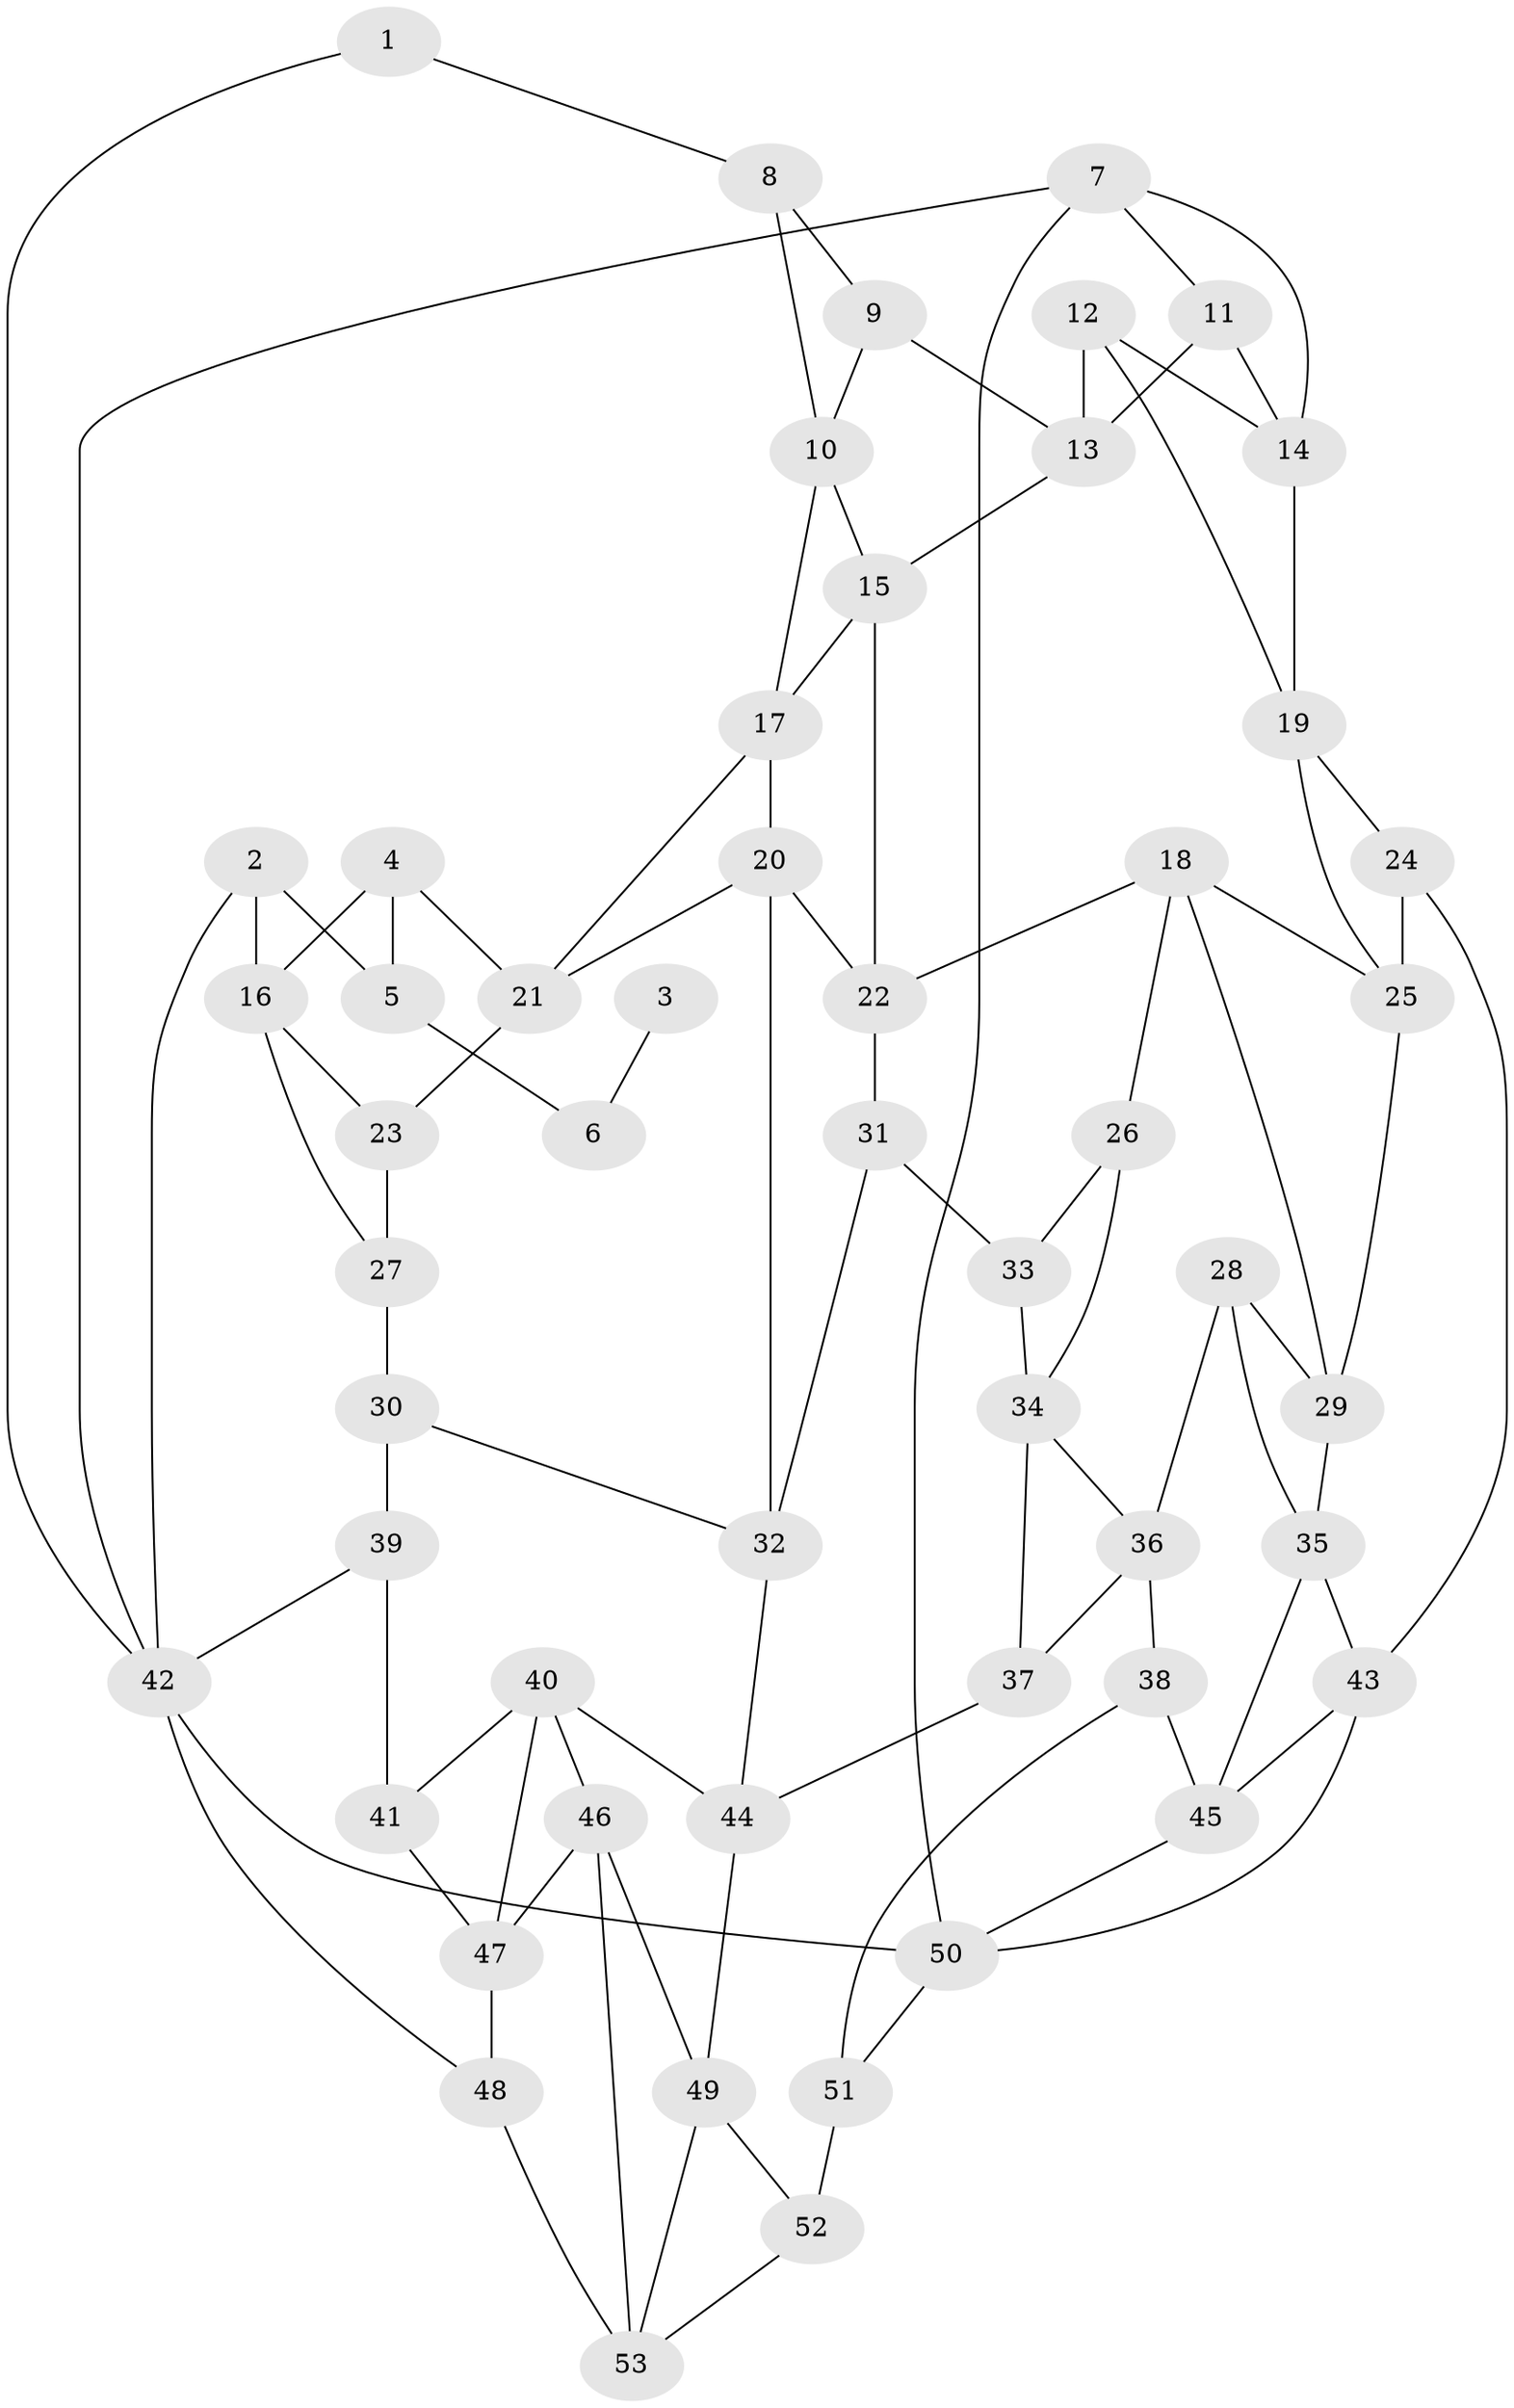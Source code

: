 // original degree distribution, {4: 0.22641509433962265, 6: 0.22641509433962265, 5: 0.5188679245283019, 3: 0.02830188679245283}
// Generated by graph-tools (version 1.1) at 2025/03/03/09/25 03:03:19]
// undirected, 53 vertices, 93 edges
graph export_dot {
graph [start="1"]
  node [color=gray90,style=filled];
  1;
  2;
  3;
  4;
  5;
  6;
  7;
  8;
  9;
  10;
  11;
  12;
  13;
  14;
  15;
  16;
  17;
  18;
  19;
  20;
  21;
  22;
  23;
  24;
  25;
  26;
  27;
  28;
  29;
  30;
  31;
  32;
  33;
  34;
  35;
  36;
  37;
  38;
  39;
  40;
  41;
  42;
  43;
  44;
  45;
  46;
  47;
  48;
  49;
  50;
  51;
  52;
  53;
  1 -- 8 [weight=1.0];
  1 -- 42 [weight=1.0];
  2 -- 5 [weight=1.0];
  2 -- 16 [weight=1.0];
  2 -- 42 [weight=1.0];
  3 -- 6 [weight=2.0];
  4 -- 5 [weight=1.0];
  4 -- 16 [weight=1.0];
  4 -- 21 [weight=1.0];
  5 -- 6 [weight=2.0];
  7 -- 11 [weight=1.0];
  7 -- 14 [weight=1.0];
  7 -- 42 [weight=1.0];
  7 -- 50 [weight=1.0];
  8 -- 9 [weight=1.0];
  8 -- 10 [weight=1.0];
  9 -- 10 [weight=1.0];
  9 -- 13 [weight=1.0];
  10 -- 15 [weight=1.0];
  10 -- 17 [weight=1.0];
  11 -- 13 [weight=1.0];
  11 -- 14 [weight=1.0];
  12 -- 13 [weight=1.0];
  12 -- 14 [weight=1.0];
  12 -- 19 [weight=1.0];
  13 -- 15 [weight=1.0];
  14 -- 19 [weight=1.0];
  15 -- 17 [weight=1.0];
  15 -- 22 [weight=1.0];
  16 -- 23 [weight=1.0];
  16 -- 27 [weight=1.0];
  17 -- 20 [weight=1.0];
  17 -- 21 [weight=1.0];
  18 -- 22 [weight=1.0];
  18 -- 25 [weight=1.0];
  18 -- 26 [weight=1.0];
  18 -- 29 [weight=1.0];
  19 -- 24 [weight=1.0];
  19 -- 25 [weight=1.0];
  20 -- 21 [weight=1.0];
  20 -- 22 [weight=1.0];
  20 -- 32 [weight=1.0];
  21 -- 23 [weight=1.0];
  22 -- 31 [weight=1.0];
  23 -- 27 [weight=1.0];
  24 -- 25 [weight=1.0];
  24 -- 43 [weight=1.0];
  25 -- 29 [weight=1.0];
  26 -- 33 [weight=1.0];
  26 -- 34 [weight=1.0];
  27 -- 30 [weight=2.0];
  28 -- 29 [weight=1.0];
  28 -- 35 [weight=1.0];
  28 -- 36 [weight=1.0];
  29 -- 35 [weight=1.0];
  30 -- 32 [weight=1.0];
  30 -- 39 [weight=3.0];
  31 -- 32 [weight=2.0];
  31 -- 33 [weight=2.0];
  32 -- 44 [weight=1.0];
  33 -- 34 [weight=1.0];
  34 -- 36 [weight=1.0];
  34 -- 37 [weight=1.0];
  35 -- 43 [weight=1.0];
  35 -- 45 [weight=1.0];
  36 -- 37 [weight=1.0];
  36 -- 38 [weight=1.0];
  37 -- 44 [weight=1.0];
  38 -- 45 [weight=1.0];
  38 -- 51 [weight=1.0];
  39 -- 41 [weight=2.0];
  39 -- 42 [weight=1.0];
  40 -- 41 [weight=1.0];
  40 -- 44 [weight=1.0];
  40 -- 46 [weight=1.0];
  40 -- 47 [weight=1.0];
  41 -- 47 [weight=1.0];
  42 -- 48 [weight=1.0];
  42 -- 50 [weight=1.0];
  43 -- 45 [weight=1.0];
  43 -- 50 [weight=1.0];
  44 -- 49 [weight=1.0];
  45 -- 50 [weight=1.0];
  46 -- 47 [weight=1.0];
  46 -- 49 [weight=1.0];
  46 -- 53 [weight=1.0];
  47 -- 48 [weight=1.0];
  48 -- 53 [weight=1.0];
  49 -- 52 [weight=1.0];
  49 -- 53 [weight=1.0];
  50 -- 51 [weight=1.0];
  51 -- 52 [weight=2.0];
  52 -- 53 [weight=1.0];
}
